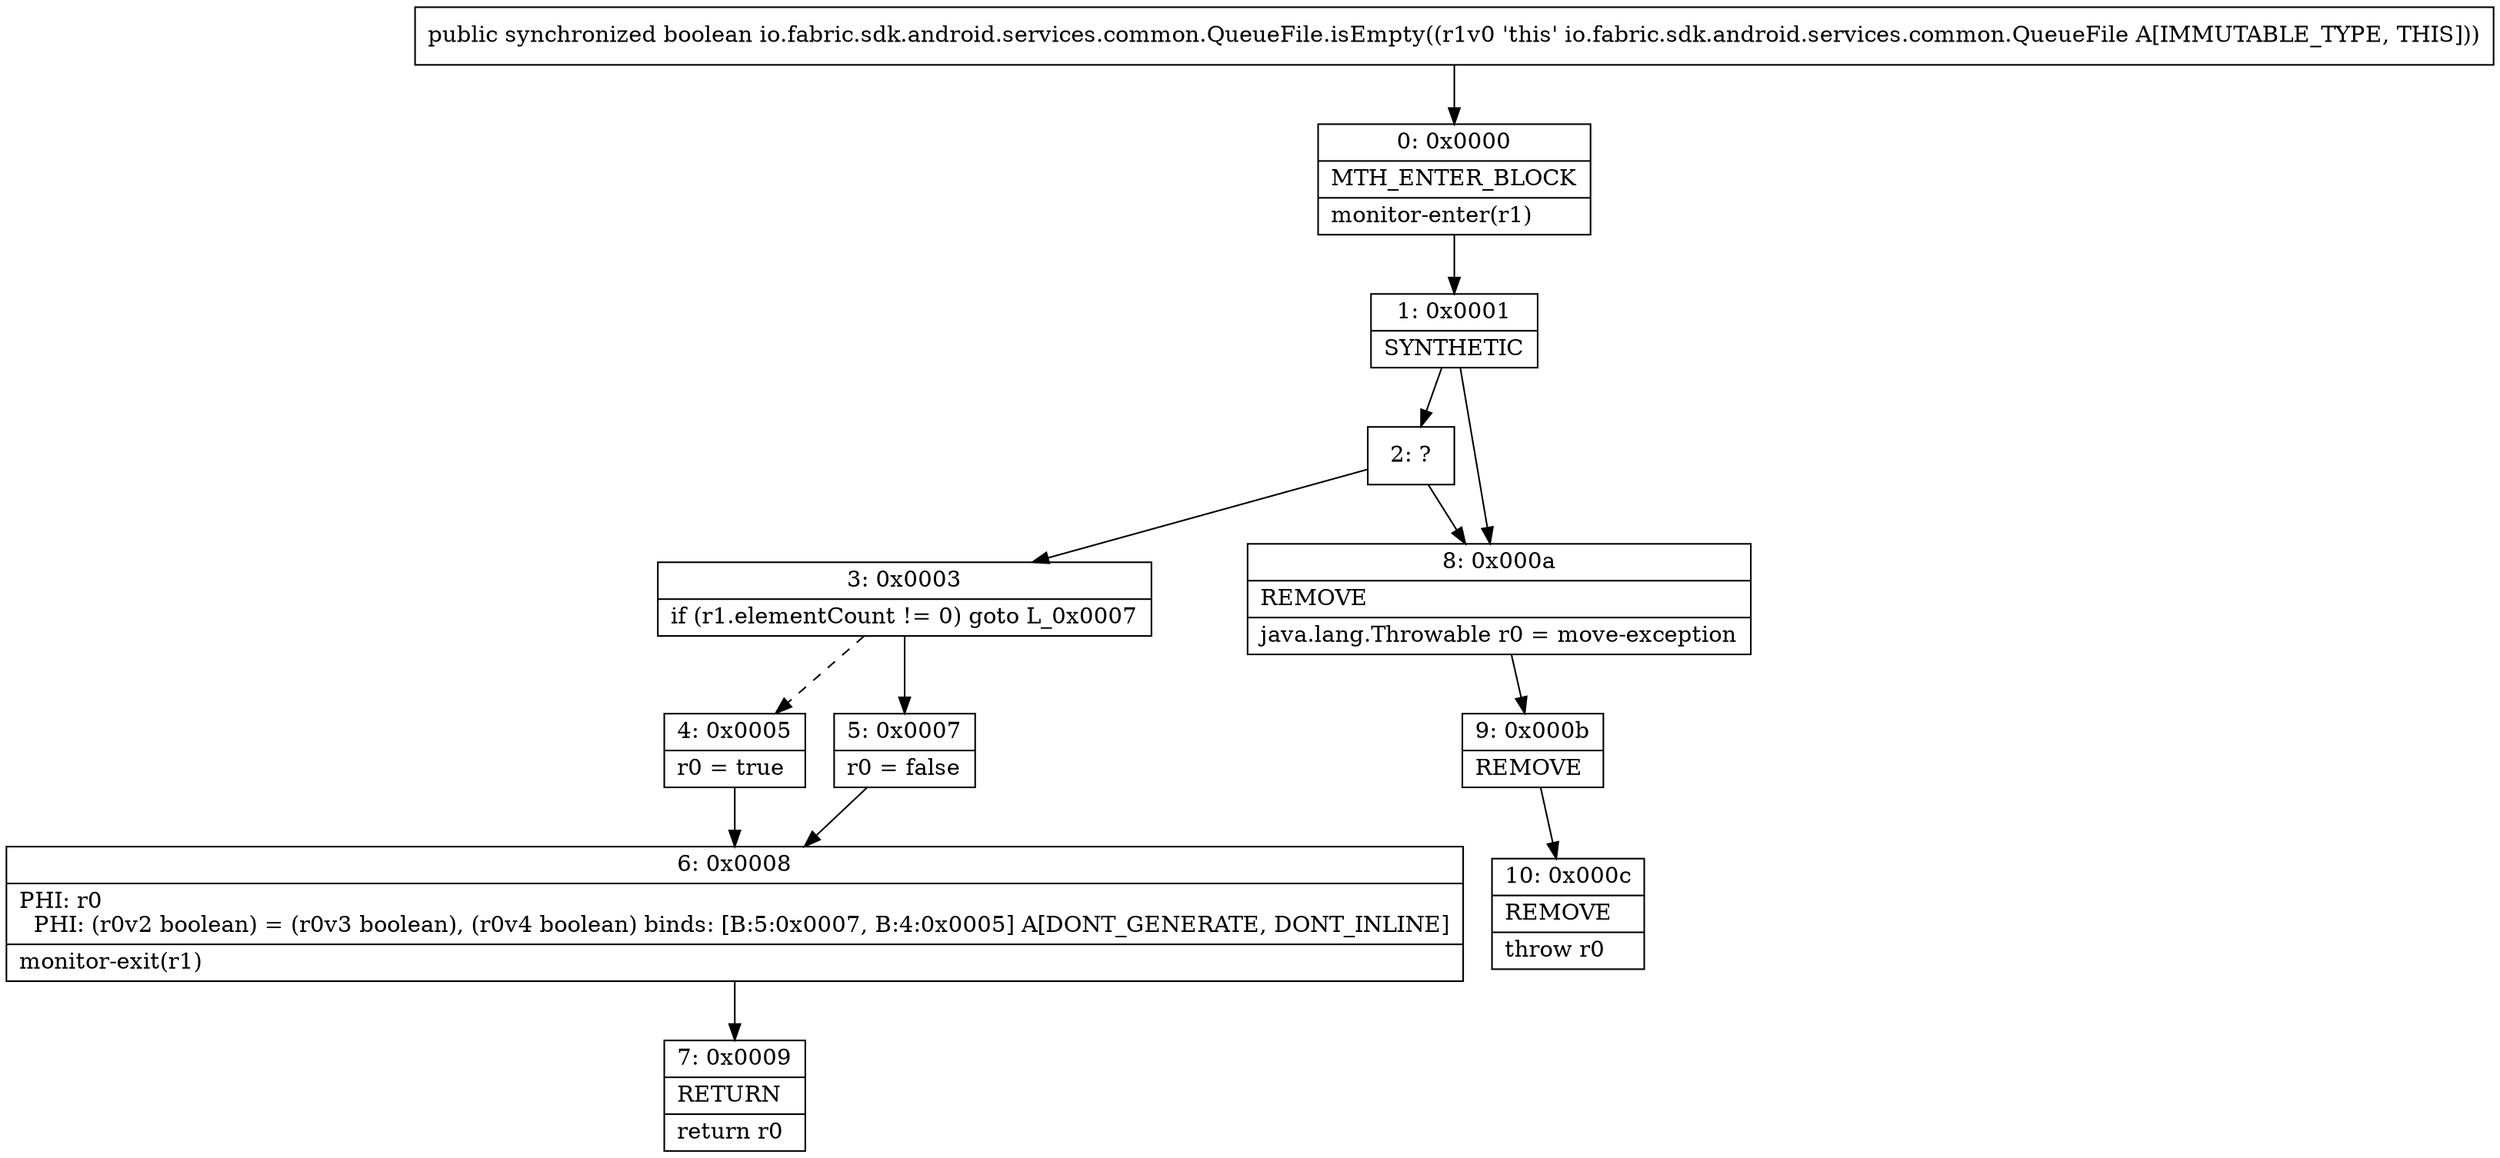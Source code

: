 digraph "CFG forio.fabric.sdk.android.services.common.QueueFile.isEmpty()Z" {
Node_0 [shape=record,label="{0\:\ 0x0000|MTH_ENTER_BLOCK\l|monitor\-enter(r1)\l}"];
Node_1 [shape=record,label="{1\:\ 0x0001|SYNTHETIC\l}"];
Node_2 [shape=record,label="{2\:\ ?}"];
Node_3 [shape=record,label="{3\:\ 0x0003|if (r1.elementCount != 0) goto L_0x0007\l}"];
Node_4 [shape=record,label="{4\:\ 0x0005|r0 = true\l}"];
Node_5 [shape=record,label="{5\:\ 0x0007|r0 = false\l}"];
Node_6 [shape=record,label="{6\:\ 0x0008|PHI: r0 \l  PHI: (r0v2 boolean) = (r0v3 boolean), (r0v4 boolean) binds: [B:5:0x0007, B:4:0x0005] A[DONT_GENERATE, DONT_INLINE]\l|monitor\-exit(r1)\l}"];
Node_7 [shape=record,label="{7\:\ 0x0009|RETURN\l|return r0\l}"];
Node_8 [shape=record,label="{8\:\ 0x000a|REMOVE\l|java.lang.Throwable r0 = move\-exception\l}"];
Node_9 [shape=record,label="{9\:\ 0x000b|REMOVE\l}"];
Node_10 [shape=record,label="{10\:\ 0x000c|REMOVE\l|throw r0\l}"];
MethodNode[shape=record,label="{public synchronized boolean io.fabric.sdk.android.services.common.QueueFile.isEmpty((r1v0 'this' io.fabric.sdk.android.services.common.QueueFile A[IMMUTABLE_TYPE, THIS])) }"];
MethodNode -> Node_0;
Node_0 -> Node_1;
Node_1 -> Node_2;
Node_1 -> Node_8;
Node_2 -> Node_3;
Node_2 -> Node_8;
Node_3 -> Node_4[style=dashed];
Node_3 -> Node_5;
Node_4 -> Node_6;
Node_5 -> Node_6;
Node_6 -> Node_7;
Node_8 -> Node_9;
Node_9 -> Node_10;
}

